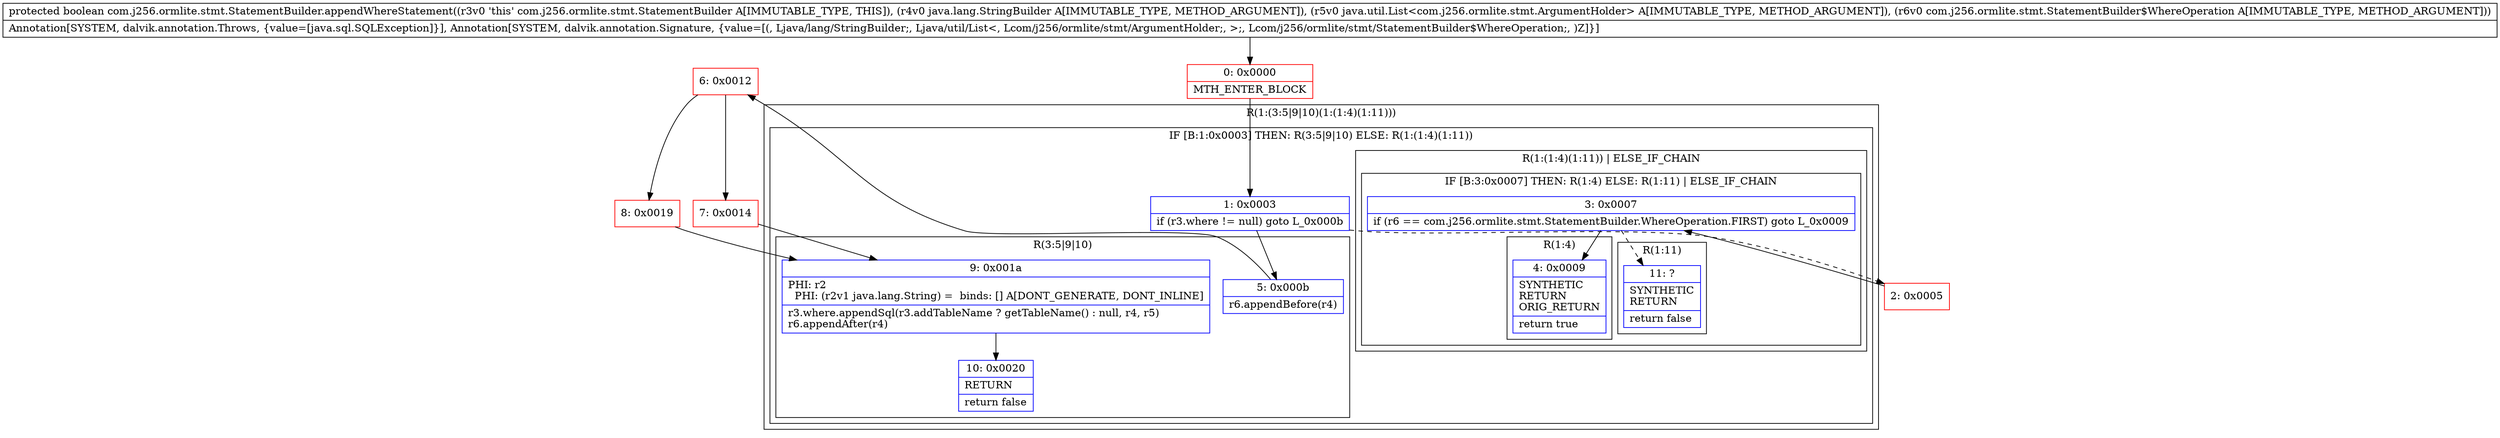 digraph "CFG forcom.j256.ormlite.stmt.StatementBuilder.appendWhereStatement(Ljava\/lang\/StringBuilder;Ljava\/util\/List;Lcom\/j256\/ormlite\/stmt\/StatementBuilder$WhereOperation;)Z" {
subgraph cluster_Region_1746752986 {
label = "R(1:(3:5|9|10)(1:(1:4)(1:11)))";
node [shape=record,color=blue];
subgraph cluster_IfRegion_1940942483 {
label = "IF [B:1:0x0003] THEN: R(3:5|9|10) ELSE: R(1:(1:4)(1:11))";
node [shape=record,color=blue];
Node_1 [shape=record,label="{1\:\ 0x0003|if (r3.where != null) goto L_0x000b\l}"];
subgraph cluster_Region_1551745603 {
label = "R(3:5|9|10)";
node [shape=record,color=blue];
Node_5 [shape=record,label="{5\:\ 0x000b|r6.appendBefore(r4)\l}"];
Node_9 [shape=record,label="{9\:\ 0x001a|PHI: r2 \l  PHI: (r2v1 java.lang.String) =  binds: [] A[DONT_GENERATE, DONT_INLINE]\l|r3.where.appendSql(r3.addTableName ? getTableName() : null, r4, r5)\lr6.appendAfter(r4)\l}"];
Node_10 [shape=record,label="{10\:\ 0x0020|RETURN\l|return false\l}"];
}
subgraph cluster_Region_419288404 {
label = "R(1:(1:4)(1:11)) | ELSE_IF_CHAIN\l";
node [shape=record,color=blue];
subgraph cluster_IfRegion_441245716 {
label = "IF [B:3:0x0007] THEN: R(1:4) ELSE: R(1:11) | ELSE_IF_CHAIN\l";
node [shape=record,color=blue];
Node_3 [shape=record,label="{3\:\ 0x0007|if (r6 == com.j256.ormlite.stmt.StatementBuilder.WhereOperation.FIRST) goto L_0x0009\l}"];
subgraph cluster_Region_1786302776 {
label = "R(1:4)";
node [shape=record,color=blue];
Node_4 [shape=record,label="{4\:\ 0x0009|SYNTHETIC\lRETURN\lORIG_RETURN\l|return true\l}"];
}
subgraph cluster_Region_1478851054 {
label = "R(1:11)";
node [shape=record,color=blue];
Node_11 [shape=record,label="{11\:\ ?|SYNTHETIC\lRETURN\l|return false\l}"];
}
}
}
}
}
Node_0 [shape=record,color=red,label="{0\:\ 0x0000|MTH_ENTER_BLOCK\l}"];
Node_2 [shape=record,color=red,label="{2\:\ 0x0005}"];
Node_6 [shape=record,color=red,label="{6\:\ 0x0012}"];
Node_7 [shape=record,color=red,label="{7\:\ 0x0014}"];
Node_8 [shape=record,color=red,label="{8\:\ 0x0019}"];
MethodNode[shape=record,label="{protected boolean com.j256.ormlite.stmt.StatementBuilder.appendWhereStatement((r3v0 'this' com.j256.ormlite.stmt.StatementBuilder A[IMMUTABLE_TYPE, THIS]), (r4v0 java.lang.StringBuilder A[IMMUTABLE_TYPE, METHOD_ARGUMENT]), (r5v0 java.util.List\<com.j256.ormlite.stmt.ArgumentHolder\> A[IMMUTABLE_TYPE, METHOD_ARGUMENT]), (r6v0 com.j256.ormlite.stmt.StatementBuilder$WhereOperation A[IMMUTABLE_TYPE, METHOD_ARGUMENT]))  | Annotation[SYSTEM, dalvik.annotation.Throws, \{value=[java.sql.SQLException]\}], Annotation[SYSTEM, dalvik.annotation.Signature, \{value=[(, Ljava\/lang\/StringBuilder;, Ljava\/util\/List\<, Lcom\/j256\/ormlite\/stmt\/ArgumentHolder;, \>;, Lcom\/j256\/ormlite\/stmt\/StatementBuilder$WhereOperation;, )Z]\}]\l}"];
MethodNode -> Node_0;
Node_1 -> Node_2[style=dashed];
Node_1 -> Node_5;
Node_5 -> Node_6;
Node_9 -> Node_10;
Node_3 -> Node_4;
Node_3 -> Node_11[style=dashed];
Node_0 -> Node_1;
Node_2 -> Node_3;
Node_6 -> Node_7;
Node_6 -> Node_8;
Node_7 -> Node_9;
Node_8 -> Node_9;
}

